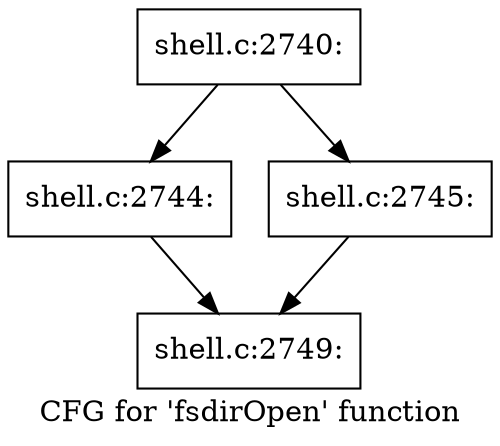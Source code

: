 digraph "CFG for 'fsdirOpen' function" {
	label="CFG for 'fsdirOpen' function";

	Node0x56027686de70 [shape=record,label="{shell.c:2740:}"];
	Node0x56027686de70 -> Node0x56027686e250;
	Node0x56027686de70 -> Node0x56027687c4a0;
	Node0x56027686e250 [shape=record,label="{shell.c:2744:}"];
	Node0x56027686e250 -> Node0x560276878850;
	Node0x56027687c4a0 [shape=record,label="{shell.c:2745:}"];
	Node0x56027687c4a0 -> Node0x560276878850;
	Node0x560276878850 [shape=record,label="{shell.c:2749:}"];
}
